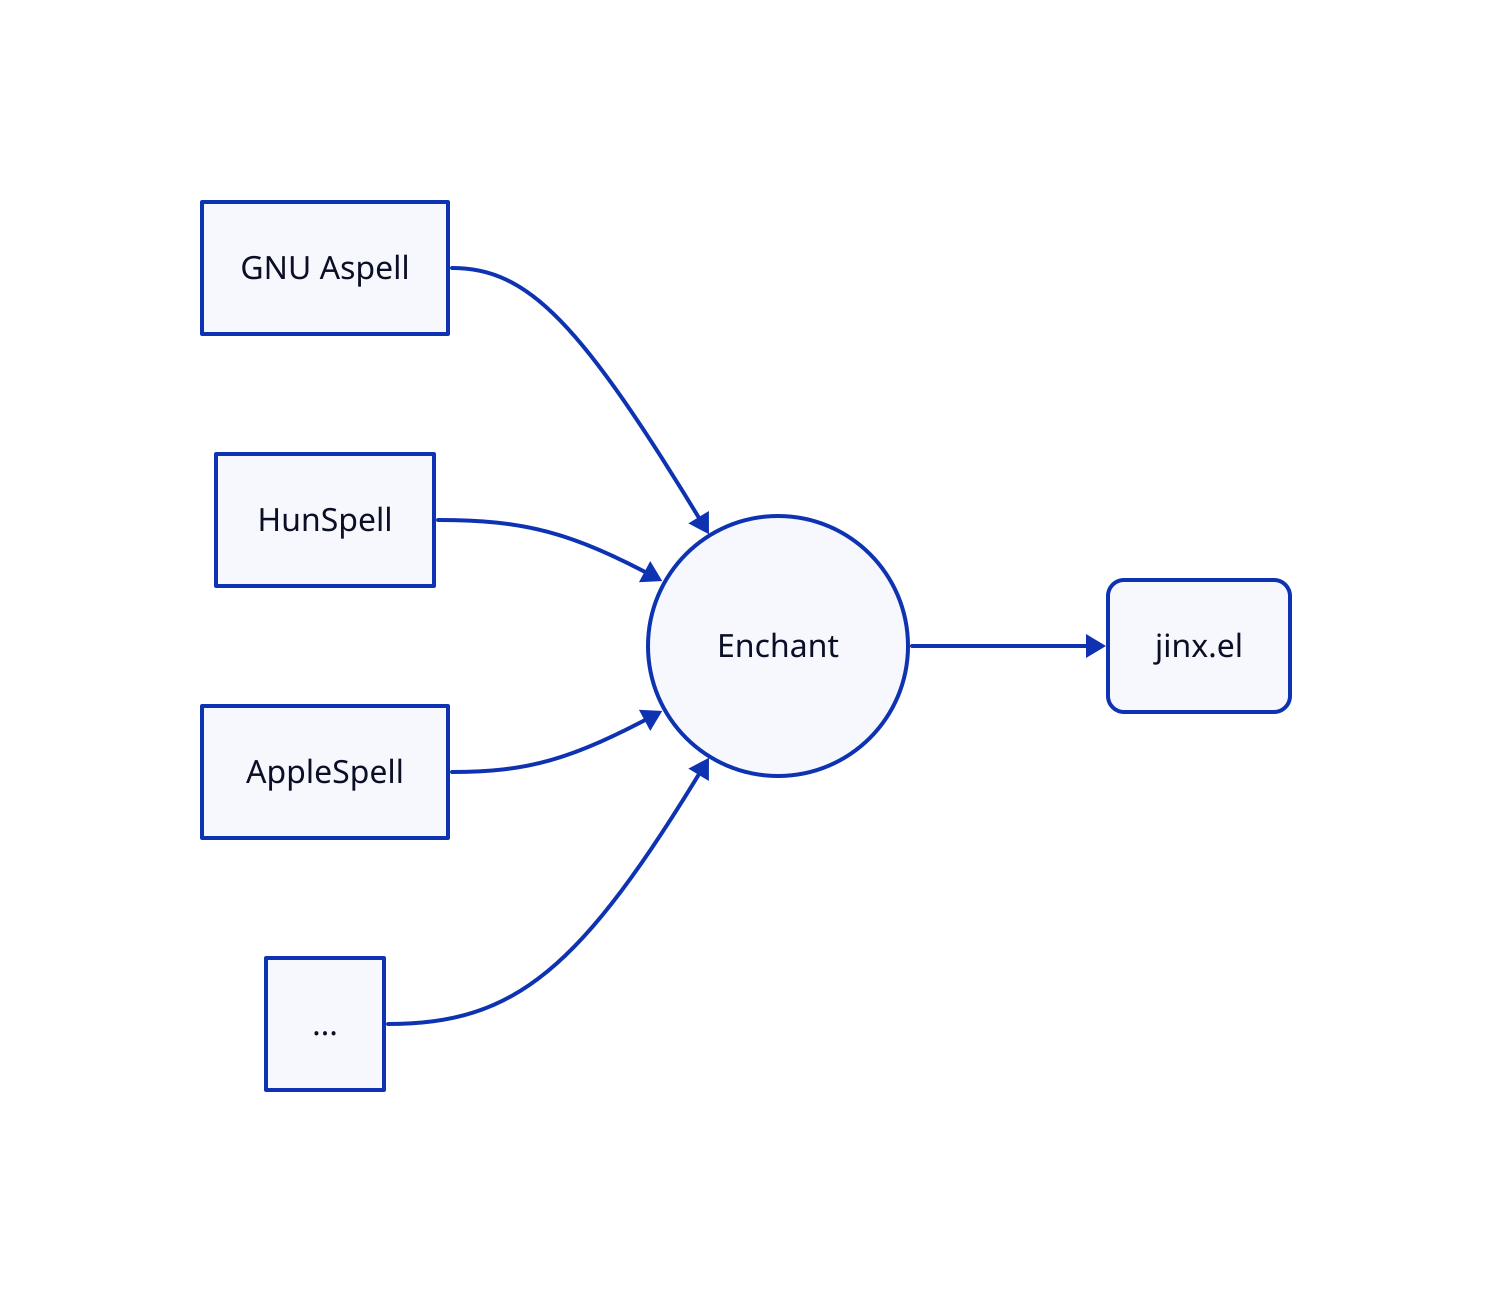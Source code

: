 # d2 --theme 1 --sketch <file>

direction: right

GNU Aspell -> Enchant
HunSpell -> Enchant
AppleSpell -> Enchant

"..." -> Enchant

Enchant.shape: circle

Enchant -> "jinx.el"

"jinx.el": {
  style.border-radius: 8
}
